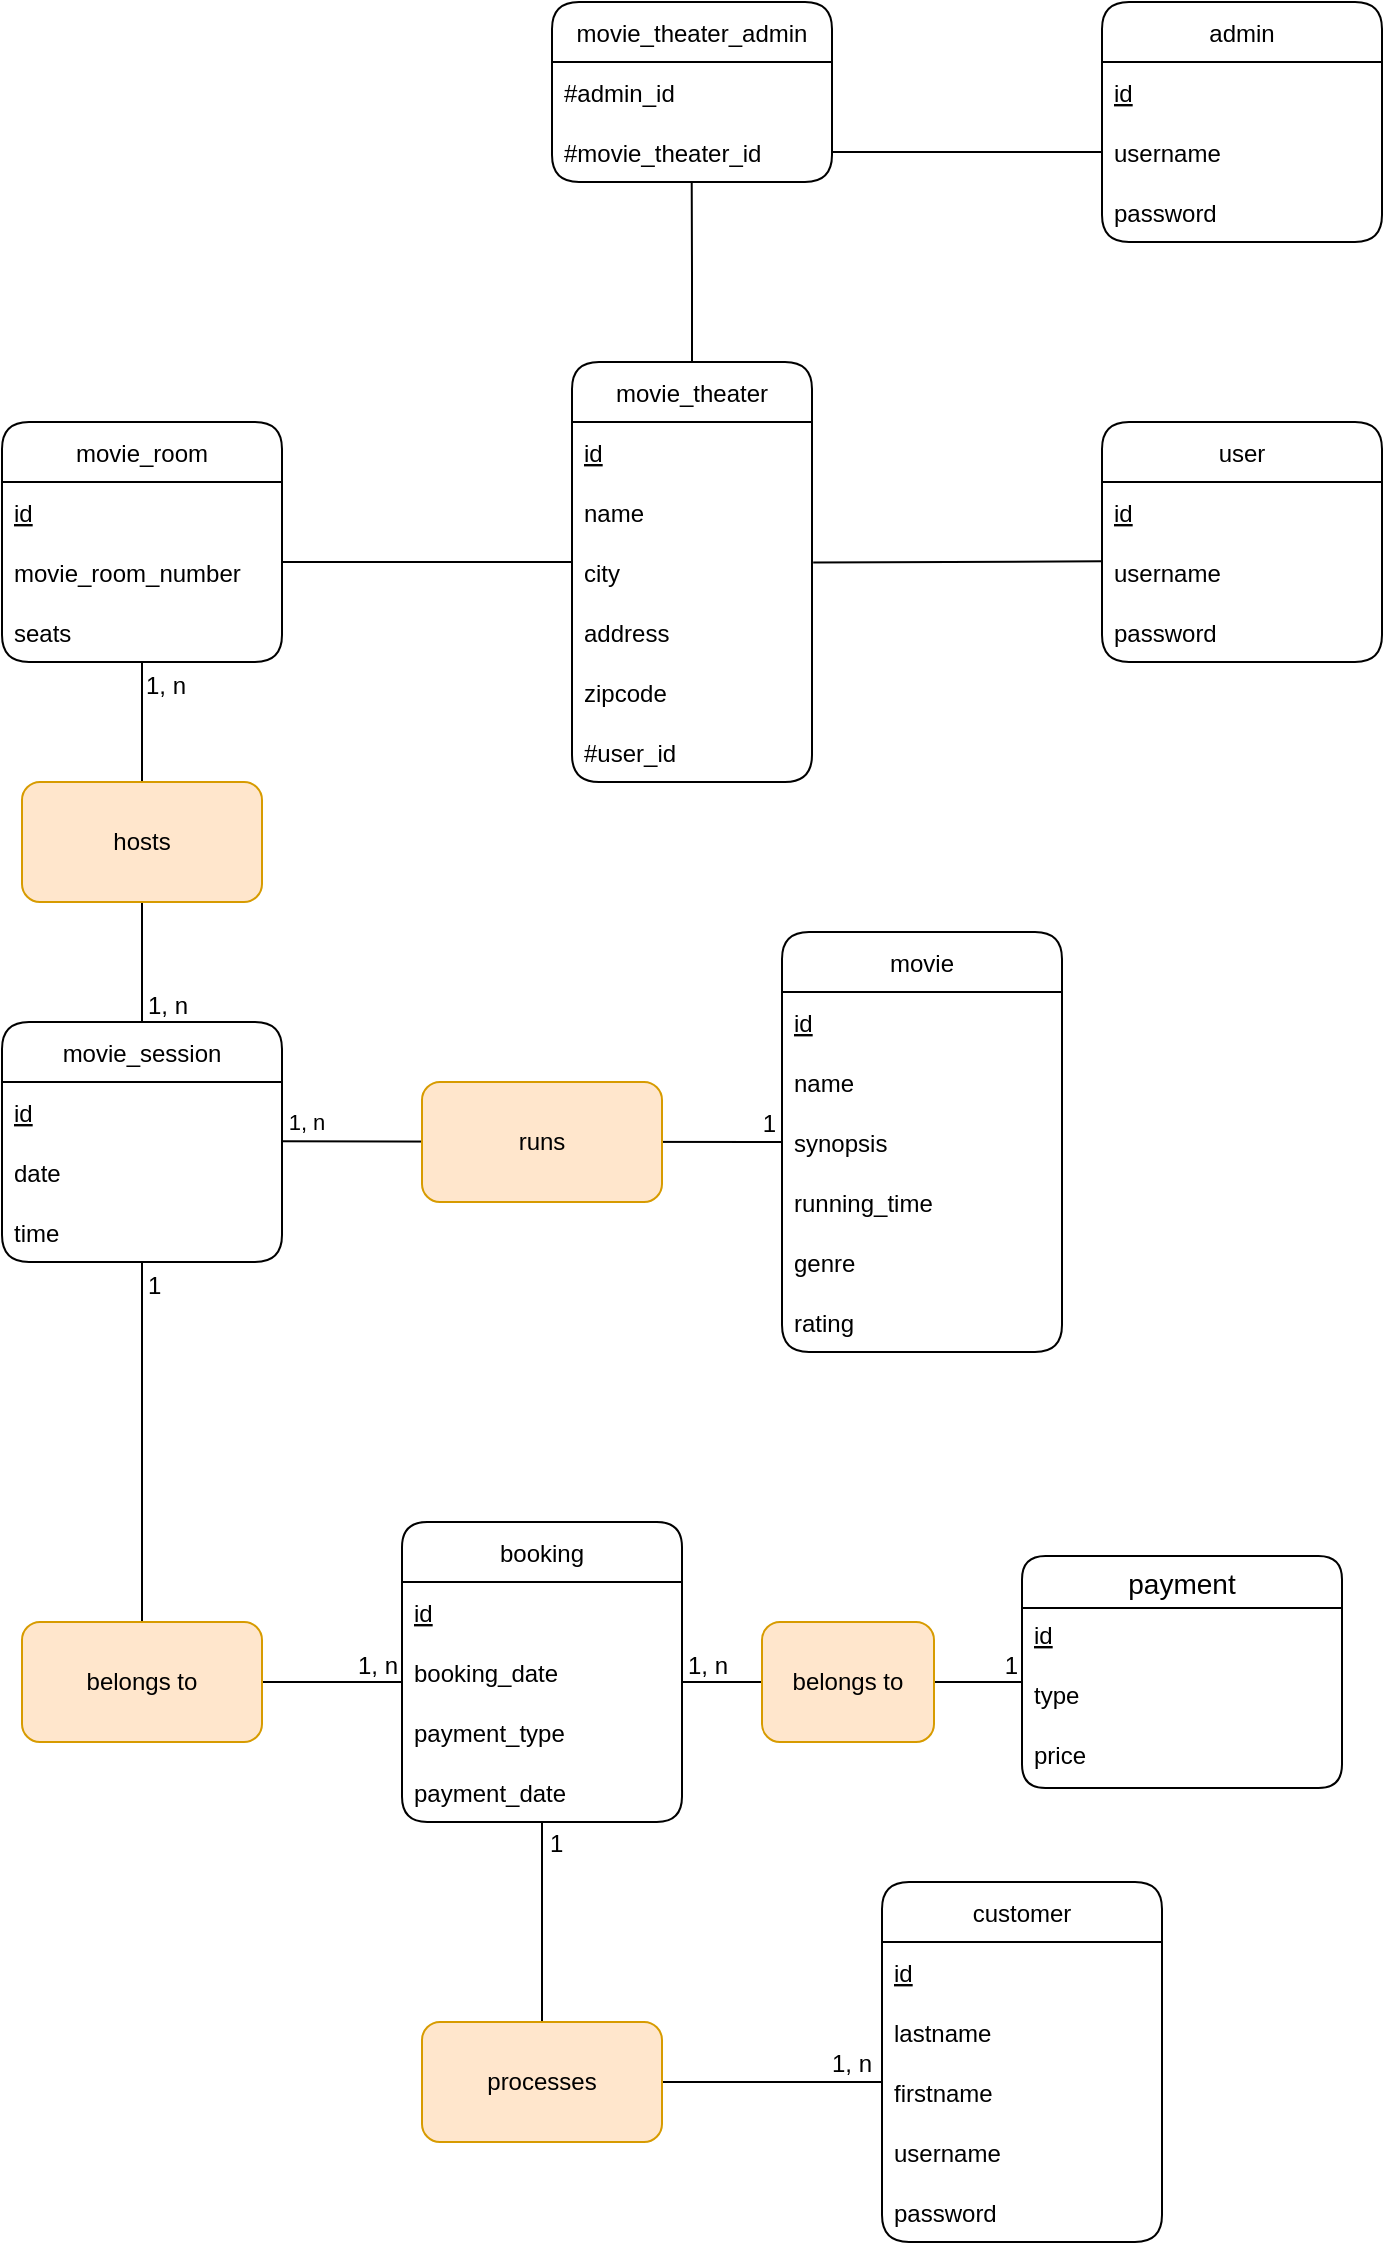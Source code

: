 <mxfile version="20.0.1" type="github">
  <diagram id="1Y-h_gMSpbXjNAjZNNcW" name="Page-1">
    <mxGraphModel dx="1422" dy="762" grid="1" gridSize="10" guides="1" tooltips="1" connect="1" arrows="1" fold="1" page="1" pageScale="1" pageWidth="827" pageHeight="1169" math="0" shadow="0">
      <root>
        <mxCell id="0" />
        <mxCell id="1" parent="0" />
        <mxCell id="8nlPESdQlSbIShFrbJUq-188" style="edgeStyle=orthogonalEdgeStyle;rounded=0;orthogonalLoop=1;jettySize=auto;html=1;exitX=0.5;exitY=0;exitDx=0;exitDy=0;entryX=0.499;entryY=1;entryDx=0;entryDy=0;entryPerimeter=0;endArrow=none;endFill=0;" parent="1" source="LCUx6dB7vMvkdcI-Hgyc-2" target="8nlPESdQlSbIShFrbJUq-186" edge="1">
          <mxGeometry relative="1" as="geometry" />
        </mxCell>
        <mxCell id="LCUx6dB7vMvkdcI-Hgyc-2" value="movie_theater" style="swimlane;fontStyle=0;childLayout=stackLayout;horizontal=1;startSize=30;horizontalStack=0;resizeParent=1;resizeParentMax=0;resizeLast=0;collapsible=1;marginBottom=0;rounded=1;swimlaneLine=1;verticalAlign=middle;" parent="1" vertex="1">
          <mxGeometry x="335" y="220" width="120" height="210" as="geometry" />
        </mxCell>
        <mxCell id="LCUx6dB7vMvkdcI-Hgyc-3" value="id" style="text;strokeColor=none;fillColor=none;align=left;verticalAlign=middle;spacingLeft=4;spacingRight=4;overflow=hidden;points=[[0,0.5],[1,0.5]];portConstraint=eastwest;rotatable=0;fontStyle=4" parent="LCUx6dB7vMvkdcI-Hgyc-2" vertex="1">
          <mxGeometry y="30" width="120" height="30" as="geometry" />
        </mxCell>
        <mxCell id="LCUx6dB7vMvkdcI-Hgyc-4" value="name" style="text;strokeColor=none;fillColor=none;align=left;verticalAlign=middle;spacingLeft=4;spacingRight=4;overflow=hidden;points=[[0,0.5],[1,0.5]];portConstraint=eastwest;rotatable=0;" parent="LCUx6dB7vMvkdcI-Hgyc-2" vertex="1">
          <mxGeometry y="60" width="120" height="30" as="geometry" />
        </mxCell>
        <object label="city" id="LCUx6dB7vMvkdcI-Hgyc-5">
          <mxCell style="text;strokeColor=none;fillColor=none;align=left;verticalAlign=middle;spacingLeft=4;spacingRight=4;overflow=hidden;points=[[0,0.5],[1,0.5]];portConstraint=eastwest;rotatable=0;" parent="LCUx6dB7vMvkdcI-Hgyc-2" vertex="1">
            <mxGeometry y="90" width="120" height="30" as="geometry" />
          </mxCell>
        </object>
        <mxCell id="LCUx6dB7vMvkdcI-Hgyc-9" value="address" style="text;strokeColor=none;fillColor=none;align=left;verticalAlign=middle;spacingLeft=4;spacingRight=4;overflow=hidden;points=[[0,0.5],[1,0.5]];portConstraint=eastwest;rotatable=0;" parent="LCUx6dB7vMvkdcI-Hgyc-2" vertex="1">
          <mxGeometry y="120" width="120" height="30" as="geometry" />
        </mxCell>
        <mxCell id="LCUx6dB7vMvkdcI-Hgyc-8" value="zipcode" style="text;strokeColor=none;fillColor=none;align=left;verticalAlign=middle;spacingLeft=4;spacingRight=4;overflow=hidden;points=[[0,0.5],[1,0.5]];portConstraint=eastwest;rotatable=0;" parent="LCUx6dB7vMvkdcI-Hgyc-2" vertex="1">
          <mxGeometry y="150" width="120" height="30" as="geometry" />
        </mxCell>
        <mxCell id="8nlPESdQlSbIShFrbJUq-192" value="#user_id" style="text;strokeColor=none;fillColor=none;align=left;verticalAlign=middle;spacingLeft=4;spacingRight=4;overflow=hidden;points=[[0,0.5],[1,0.5]];portConstraint=eastwest;rotatable=0;" parent="LCUx6dB7vMvkdcI-Hgyc-2" vertex="1">
          <mxGeometry y="180" width="120" height="30" as="geometry" />
        </mxCell>
        <mxCell id="LCUx6dB7vMvkdcI-Hgyc-10" value="admin" style="swimlane;fontStyle=0;childLayout=stackLayout;horizontal=1;startSize=30;horizontalStack=0;resizeParent=1;resizeParentMax=0;resizeLast=0;collapsible=1;marginBottom=0;rounded=1;" parent="1" vertex="1">
          <mxGeometry x="600" y="40" width="140" height="120" as="geometry" />
        </mxCell>
        <mxCell id="LCUx6dB7vMvkdcI-Hgyc-11" value="id" style="text;strokeColor=none;fillColor=none;align=left;verticalAlign=middle;spacingLeft=4;spacingRight=4;overflow=hidden;points=[[0,0.5],[1,0.5]];portConstraint=eastwest;rotatable=0;rounded=1;fontStyle=4" parent="LCUx6dB7vMvkdcI-Hgyc-10" vertex="1">
          <mxGeometry y="30" width="140" height="30" as="geometry" />
        </mxCell>
        <mxCell id="LCUx6dB7vMvkdcI-Hgyc-12" value="username" style="text;strokeColor=none;fillColor=none;align=left;verticalAlign=middle;spacingLeft=4;spacingRight=4;overflow=hidden;points=[[0,0.5],[1,0.5]];portConstraint=eastwest;rotatable=0;rounded=1;" parent="LCUx6dB7vMvkdcI-Hgyc-10" vertex="1">
          <mxGeometry y="60" width="140" height="30" as="geometry" />
        </mxCell>
        <mxCell id="LCUx6dB7vMvkdcI-Hgyc-13" value="password" style="text;strokeColor=none;fillColor=none;align=left;verticalAlign=middle;spacingLeft=4;spacingRight=4;overflow=hidden;points=[[0,0.5],[1,0.5]];portConstraint=eastwest;rotatable=0;rounded=1;" parent="LCUx6dB7vMvkdcI-Hgyc-10" vertex="1">
          <mxGeometry y="90" width="140" height="30" as="geometry" />
        </mxCell>
        <mxCell id="8nlPESdQlSbIShFrbJUq-23" value="movie_room" style="swimlane;fontStyle=0;childLayout=stackLayout;horizontal=1;startSize=30;horizontalStack=0;resizeParent=1;resizeParentMax=0;resizeLast=0;collapsible=1;marginBottom=0;rounded=1;" parent="1" vertex="1">
          <mxGeometry x="50" y="250" width="140" height="120" as="geometry" />
        </mxCell>
        <mxCell id="8nlPESdQlSbIShFrbJUq-24" value="id" style="text;strokeColor=none;fillColor=none;align=left;verticalAlign=middle;spacingLeft=4;spacingRight=4;overflow=hidden;points=[[0,0.5],[1,0.5]];portConstraint=eastwest;rotatable=0;rounded=1;fontStyle=4" parent="8nlPESdQlSbIShFrbJUq-23" vertex="1">
          <mxGeometry y="30" width="140" height="30" as="geometry" />
        </mxCell>
        <mxCell id="8nlPESdQlSbIShFrbJUq-25" value="movie_room_number" style="text;strokeColor=none;fillColor=none;align=left;verticalAlign=middle;spacingLeft=4;spacingRight=4;overflow=hidden;points=[[0,0.5],[1,0.5]];portConstraint=eastwest;rotatable=0;rounded=1;" parent="8nlPESdQlSbIShFrbJUq-23" vertex="1">
          <mxGeometry y="60" width="140" height="30" as="geometry" />
        </mxCell>
        <mxCell id="8nlPESdQlSbIShFrbJUq-26" value="seats" style="text;strokeColor=none;fillColor=none;align=left;verticalAlign=middle;spacingLeft=4;spacingRight=4;overflow=hidden;points=[[0,0.5],[1,0.5]];portConstraint=eastwest;rotatable=0;rounded=1;" parent="8nlPESdQlSbIShFrbJUq-23" vertex="1">
          <mxGeometry y="90" width="140" height="30" as="geometry" />
        </mxCell>
        <mxCell id="8nlPESdQlSbIShFrbJUq-29" value="" style="endArrow=none;html=1;rounded=0;" parent="1" edge="1">
          <mxGeometry relative="1" as="geometry">
            <mxPoint x="190" y="320" as="sourcePoint" />
            <mxPoint x="335" y="320" as="targetPoint" />
          </mxGeometry>
        </mxCell>
        <mxCell id="8nlPESdQlSbIShFrbJUq-33" value="movie_session" style="swimlane;fontStyle=0;childLayout=stackLayout;horizontal=1;startSize=30;horizontalStack=0;resizeParent=1;resizeParentMax=0;resizeLast=0;collapsible=1;marginBottom=0;rounded=1;" parent="1" vertex="1">
          <mxGeometry x="50" y="550" width="140" height="120" as="geometry" />
        </mxCell>
        <mxCell id="8nlPESdQlSbIShFrbJUq-34" value="id" style="text;strokeColor=none;fillColor=none;align=left;verticalAlign=middle;spacingLeft=4;spacingRight=4;overflow=hidden;points=[[0,0.5],[1,0.5]];portConstraint=eastwest;rotatable=0;rounded=1;fontStyle=4" parent="8nlPESdQlSbIShFrbJUq-33" vertex="1">
          <mxGeometry y="30" width="140" height="30" as="geometry" />
        </mxCell>
        <mxCell id="8nlPESdQlSbIShFrbJUq-35" value="date" style="text;strokeColor=none;fillColor=none;align=left;verticalAlign=middle;spacingLeft=4;spacingRight=4;overflow=hidden;points=[[0,0.5],[1,0.5]];portConstraint=eastwest;rotatable=0;rounded=1;" parent="8nlPESdQlSbIShFrbJUq-33" vertex="1">
          <mxGeometry y="60" width="140" height="30" as="geometry" />
        </mxCell>
        <mxCell id="8nlPESdQlSbIShFrbJUq-36" value="time" style="text;strokeColor=none;fillColor=none;align=left;verticalAlign=middle;spacingLeft=4;spacingRight=4;overflow=hidden;points=[[0,0.5],[1,0.5]];portConstraint=eastwest;rotatable=0;rounded=1;" parent="8nlPESdQlSbIShFrbJUq-33" vertex="1">
          <mxGeometry y="90" width="140" height="30" as="geometry" />
        </mxCell>
        <mxCell id="8nlPESdQlSbIShFrbJUq-38" value="" style="endArrow=none;html=1;rounded=0;entryX=0.5;entryY=0;entryDx=0;entryDy=0;" parent="1" target="8nlPESdQlSbIShFrbJUq-33" edge="1">
          <mxGeometry relative="1" as="geometry">
            <mxPoint x="120" y="370" as="sourcePoint" />
            <mxPoint x="280" y="370" as="targetPoint" />
          </mxGeometry>
        </mxCell>
        <mxCell id="8nlPESdQlSbIShFrbJUq-39" value="1, n" style="resizable=0;html=1;align=left;verticalAlign=bottom;rounded=1;fillColor=#FFF5F5;" parent="8nlPESdQlSbIShFrbJUq-38" connectable="0" vertex="1">
          <mxGeometry x="-1" relative="1" as="geometry">
            <mxPoint y="20" as="offset" />
          </mxGeometry>
        </mxCell>
        <mxCell id="8nlPESdQlSbIShFrbJUq-40" value="1, n" style="resizable=0;html=1;align=right;verticalAlign=bottom;rounded=1;fillColor=#FFF5F5;" parent="8nlPESdQlSbIShFrbJUq-38" connectable="0" vertex="1">
          <mxGeometry x="1" relative="1" as="geometry">
            <mxPoint x="23" as="offset" />
          </mxGeometry>
        </mxCell>
        <mxCell id="8nlPESdQlSbIShFrbJUq-37" value="hosts" style="rounded=1;whiteSpace=wrap;html=1;fillColor=#ffe6cc;strokeColor=#d79b00;" parent="1" vertex="1">
          <mxGeometry x="60" y="430" width="120" height="60" as="geometry" />
        </mxCell>
        <mxCell id="8nlPESdQlSbIShFrbJUq-41" value="movie" style="swimlane;fontStyle=0;childLayout=stackLayout;horizontal=1;startSize=30;horizontalStack=0;resizeParent=1;resizeParentMax=0;resizeLast=0;collapsible=1;marginBottom=0;rounded=1;" parent="1" vertex="1">
          <mxGeometry x="440" y="505" width="140" height="210" as="geometry" />
        </mxCell>
        <mxCell id="8nlPESdQlSbIShFrbJUq-42" value="id" style="text;strokeColor=none;fillColor=none;align=left;verticalAlign=middle;spacingLeft=4;spacingRight=4;overflow=hidden;points=[[0,0.5],[1,0.5]];portConstraint=eastwest;rotatable=0;rounded=1;fontStyle=4" parent="8nlPESdQlSbIShFrbJUq-41" vertex="1">
          <mxGeometry y="30" width="140" height="30" as="geometry" />
        </mxCell>
        <mxCell id="8nlPESdQlSbIShFrbJUq-43" value="name" style="text;strokeColor=none;fillColor=none;align=left;verticalAlign=middle;spacingLeft=4;spacingRight=4;overflow=hidden;points=[[0,0.5],[1,0.5]];portConstraint=eastwest;rotatable=0;rounded=1;" parent="8nlPESdQlSbIShFrbJUq-41" vertex="1">
          <mxGeometry y="60" width="140" height="30" as="geometry" />
        </mxCell>
        <mxCell id="8nlPESdQlSbIShFrbJUq-44" value="synopsis" style="text;strokeColor=none;fillColor=none;align=left;verticalAlign=middle;spacingLeft=4;spacingRight=4;overflow=hidden;points=[[0,0.5],[1,0.5]];portConstraint=eastwest;rotatable=0;rounded=1;" parent="8nlPESdQlSbIShFrbJUq-41" vertex="1">
          <mxGeometry y="90" width="140" height="30" as="geometry" />
        </mxCell>
        <mxCell id="8nlPESdQlSbIShFrbJUq-48" value="running_time" style="text;strokeColor=none;fillColor=none;align=left;verticalAlign=middle;spacingLeft=4;spacingRight=4;overflow=hidden;points=[[0,0.5],[1,0.5]];portConstraint=eastwest;rotatable=0;rounded=1;" parent="8nlPESdQlSbIShFrbJUq-41" vertex="1">
          <mxGeometry y="120" width="140" height="30" as="geometry" />
        </mxCell>
        <mxCell id="8nlPESdQlSbIShFrbJUq-45" value="genre" style="text;strokeColor=none;fillColor=none;align=left;verticalAlign=middle;spacingLeft=4;spacingRight=4;overflow=hidden;points=[[0,0.5],[1,0.5]];portConstraint=eastwest;rotatable=0;rounded=1;" parent="8nlPESdQlSbIShFrbJUq-41" vertex="1">
          <mxGeometry y="150" width="140" height="30" as="geometry" />
        </mxCell>
        <mxCell id="8nlPESdQlSbIShFrbJUq-46" value="rating" style="text;strokeColor=none;fillColor=none;align=left;verticalAlign=middle;spacingLeft=4;spacingRight=4;overflow=hidden;points=[[0,0.5],[1,0.5]];portConstraint=eastwest;rotatable=0;rounded=1;" parent="8nlPESdQlSbIShFrbJUq-41" vertex="1">
          <mxGeometry y="180" width="140" height="30" as="geometry" />
        </mxCell>
        <mxCell id="8nlPESdQlSbIShFrbJUq-50" value="" style="endArrow=none;html=1;rounded=0;entryX=0;entryY=0.5;entryDx=0;entryDy=0;" parent="1" target="8nlPESdQlSbIShFrbJUq-44" edge="1">
          <mxGeometry relative="1" as="geometry">
            <mxPoint x="190" y="609.66" as="sourcePoint" />
            <mxPoint x="350" y="609.66" as="targetPoint" />
          </mxGeometry>
        </mxCell>
        <mxCell id="8nlPESdQlSbIShFrbJUq-52" value="1" style="resizable=0;html=1;align=right;verticalAlign=bottom;rounded=1;fillColor=#FFF5F5;" parent="8nlPESdQlSbIShFrbJUq-50" connectable="0" vertex="1">
          <mxGeometry x="1" relative="1" as="geometry">
            <mxPoint x="-2" as="offset" />
          </mxGeometry>
        </mxCell>
        <mxCell id="8nlPESdQlSbIShFrbJUq-54" value="&lt;span style=&quot;color: rgba(0, 0, 0, 0); font-family: monospace; font-size: 0px; text-align: start; background-color: rgb(248, 249, 250);&quot;&gt;%3CmxGraphModel%3E%3Croot%3E%3CmxCell%20id%3D%220%22%2F%3E%3CmxCell%20id%3D%221%22%20parent%3D%220%22%2F%3E%3CmxCell%20id%3D%222%22%20value%3D%221%2C%20n%22%20style%3D%22resizable%3D0%3Bhtml%3D1%3Balign%3Dright%3BverticalAlign%3Dbottom%3Brounded%3D1%3BfillColor%3D%23FFF5F5%3B%22%20connectable%3D%220%22%20vertex%3D%221%22%20parent%3D%221%22%3E%3CmxGeometry%20x%3D%22438.345%22%20y%3D%22610.0%22%20as%3D%22geometry%22%2F%3E%3C%2FmxCell%3E%3C%2Froot%3E%3C%2FmxGraphModel%3E&lt;/span&gt;" style="edgeLabel;html=1;align=center;verticalAlign=middle;resizable=0;points=[];" parent="8nlPESdQlSbIShFrbJUq-50" vertex="1" connectable="0">
          <mxGeometry x="-0.9" y="1" relative="1" as="geometry">
            <mxPoint as="offset" />
          </mxGeometry>
        </mxCell>
        <mxCell id="8nlPESdQlSbIShFrbJUq-55" value="1, n" style="edgeLabel;html=1;align=center;verticalAlign=middle;resizable=0;points=[];labelBackgroundColor=none;" parent="8nlPESdQlSbIShFrbJUq-50" vertex="1" connectable="0">
          <mxGeometry x="-0.895" y="1" relative="1" as="geometry">
            <mxPoint x="-1" y="-9" as="offset" />
          </mxGeometry>
        </mxCell>
        <mxCell id="8nlPESdQlSbIShFrbJUq-53" value="runs" style="rounded=1;whiteSpace=wrap;html=1;fillColor=#ffe6cc;strokeColor=#d79b00;" parent="1" vertex="1">
          <mxGeometry x="260" y="580" width="120" height="60" as="geometry" />
        </mxCell>
        <mxCell id="8nlPESdQlSbIShFrbJUq-56" value="booking" style="swimlane;fontStyle=0;childLayout=stackLayout;horizontal=1;startSize=30;horizontalStack=0;resizeParent=1;resizeParentMax=0;resizeLast=0;collapsible=1;marginBottom=0;rounded=1;arcSize=14;" parent="1" vertex="1">
          <mxGeometry x="250" y="800" width="140" height="150" as="geometry" />
        </mxCell>
        <mxCell id="8nlPESdQlSbIShFrbJUq-57" value="id" style="text;strokeColor=none;fillColor=none;align=left;verticalAlign=middle;spacingLeft=4;spacingRight=4;overflow=hidden;points=[[0,0.5],[1,0.5]];portConstraint=eastwest;rotatable=0;rounded=1;fontStyle=4" parent="8nlPESdQlSbIShFrbJUq-56" vertex="1">
          <mxGeometry y="30" width="140" height="30" as="geometry" />
        </mxCell>
        <mxCell id="8nlPESdQlSbIShFrbJUq-58" value="booking_date" style="text;strokeColor=none;fillColor=none;align=left;verticalAlign=middle;spacingLeft=4;spacingRight=4;overflow=hidden;points=[[0,0.5],[1,0.5]];portConstraint=eastwest;rotatable=0;rounded=1;" parent="8nlPESdQlSbIShFrbJUq-56" vertex="1">
          <mxGeometry y="60" width="140" height="30" as="geometry" />
        </mxCell>
        <mxCell id="8nlPESdQlSbIShFrbJUq-59" value="payment_type" style="text;strokeColor=none;fillColor=none;align=left;verticalAlign=middle;spacingLeft=4;spacingRight=4;overflow=hidden;points=[[0,0.5],[1,0.5]];portConstraint=eastwest;rotatable=0;rounded=1;" parent="8nlPESdQlSbIShFrbJUq-56" vertex="1">
          <mxGeometry y="90" width="140" height="30" as="geometry" />
        </mxCell>
        <mxCell id="8nlPESdQlSbIShFrbJUq-60" value="payment_date" style="text;strokeColor=none;fillColor=none;align=left;verticalAlign=middle;spacingLeft=4;spacingRight=4;overflow=hidden;points=[[0,0.5],[1,0.5]];portConstraint=eastwest;rotatable=0;rounded=1;" parent="8nlPESdQlSbIShFrbJUq-56" vertex="1">
          <mxGeometry y="120" width="140" height="30" as="geometry" />
        </mxCell>
        <mxCell id="8nlPESdQlSbIShFrbJUq-62" value="" style="endArrow=none;html=1;rounded=0;" parent="1" edge="1">
          <mxGeometry relative="1" as="geometry">
            <mxPoint x="120" y="670" as="sourcePoint" />
            <mxPoint x="120" y="880" as="targetPoint" />
          </mxGeometry>
        </mxCell>
        <mxCell id="8nlPESdQlSbIShFrbJUq-63" value="1" style="resizable=0;html=1;align=left;verticalAlign=bottom;rounded=1;labelBackgroundColor=none;fillColor=#FFF5F5;" parent="8nlPESdQlSbIShFrbJUq-62" connectable="0" vertex="1">
          <mxGeometry x="-1" relative="1" as="geometry">
            <mxPoint x="1" y="20" as="offset" />
          </mxGeometry>
        </mxCell>
        <mxCell id="8nlPESdQlSbIShFrbJUq-64" value="1, n" style="resizable=0;html=1;align=right;verticalAlign=bottom;rounded=1;labelBackgroundColor=none;fillColor=#FFF5F5;" parent="8nlPESdQlSbIShFrbJUq-62" connectable="0" vertex="1">
          <mxGeometry x="1" relative="1" as="geometry">
            <mxPoint x="128" as="offset" />
          </mxGeometry>
        </mxCell>
        <mxCell id="8nlPESdQlSbIShFrbJUq-65" value="" style="endArrow=none;html=1;rounded=0;" parent="1" edge="1">
          <mxGeometry relative="1" as="geometry">
            <mxPoint x="120" y="880" as="sourcePoint" />
            <mxPoint x="250" y="880" as="targetPoint" />
          </mxGeometry>
        </mxCell>
        <mxCell id="8nlPESdQlSbIShFrbJUq-66" value="customer" style="swimlane;fontStyle=0;childLayout=stackLayout;horizontal=1;startSize=30;horizontalStack=0;resizeParent=1;resizeParentMax=0;resizeLast=0;collapsible=1;marginBottom=0;rounded=1;labelBackgroundColor=none;" parent="1" vertex="1">
          <mxGeometry x="490" y="980" width="140" height="180" as="geometry" />
        </mxCell>
        <mxCell id="8nlPESdQlSbIShFrbJUq-67" value="id" style="text;strokeColor=none;fillColor=none;align=left;verticalAlign=middle;spacingLeft=4;spacingRight=4;overflow=hidden;points=[[0,0.5],[1,0.5]];portConstraint=eastwest;rotatable=0;rounded=1;labelBackgroundColor=none;fontStyle=4" parent="8nlPESdQlSbIShFrbJUq-66" vertex="1">
          <mxGeometry y="30" width="140" height="30" as="geometry" />
        </mxCell>
        <mxCell id="8nlPESdQlSbIShFrbJUq-68" value="lastname" style="text;strokeColor=none;fillColor=none;align=left;verticalAlign=middle;spacingLeft=4;spacingRight=4;overflow=hidden;points=[[0,0.5],[1,0.5]];portConstraint=eastwest;rotatable=0;rounded=1;labelBackgroundColor=none;" parent="8nlPESdQlSbIShFrbJUq-66" vertex="1">
          <mxGeometry y="60" width="140" height="30" as="geometry" />
        </mxCell>
        <mxCell id="8nlPESdQlSbIShFrbJUq-69" value="firstname" style="text;strokeColor=none;fillColor=none;align=left;verticalAlign=middle;spacingLeft=4;spacingRight=4;overflow=hidden;points=[[0,0.5],[1,0.5]];portConstraint=eastwest;rotatable=0;rounded=1;labelBackgroundColor=none;" parent="8nlPESdQlSbIShFrbJUq-66" vertex="1">
          <mxGeometry y="90" width="140" height="30" as="geometry" />
        </mxCell>
        <mxCell id="8nlPESdQlSbIShFrbJUq-70" value="username" style="text;strokeColor=none;fillColor=none;align=left;verticalAlign=middle;spacingLeft=4;spacingRight=4;overflow=hidden;points=[[0,0.5],[1,0.5]];portConstraint=eastwest;rotatable=0;rounded=1;labelBackgroundColor=none;" parent="8nlPESdQlSbIShFrbJUq-66" vertex="1">
          <mxGeometry y="120" width="140" height="30" as="geometry" />
        </mxCell>
        <mxCell id="8nlPESdQlSbIShFrbJUq-71" value="password" style="text;strokeColor=none;fillColor=none;align=left;verticalAlign=middle;spacingLeft=4;spacingRight=4;overflow=hidden;points=[[0,0.5],[1,0.5]];portConstraint=eastwest;rotatable=0;rounded=1;labelBackgroundColor=none;" parent="8nlPESdQlSbIShFrbJUq-66" vertex="1">
          <mxGeometry y="150" width="140" height="30" as="geometry" />
        </mxCell>
        <mxCell id="8nlPESdQlSbIShFrbJUq-76" value="" style="endArrow=none;html=1;rounded=0;entryX=0;entryY=0.333;entryDx=0;entryDy=0;entryPerimeter=0;" parent="1" target="8nlPESdQlSbIShFrbJUq-69" edge="1">
          <mxGeometry relative="1" as="geometry">
            <mxPoint x="320" y="950" as="sourcePoint" />
            <mxPoint x="480" y="950" as="targetPoint" />
            <Array as="points">
              <mxPoint x="320" y="1080" />
            </Array>
          </mxGeometry>
        </mxCell>
        <mxCell id="8nlPESdQlSbIShFrbJUq-77" value="1" style="resizable=0;html=1;align=left;verticalAlign=bottom;rounded=1;labelBackgroundColor=none;fillColor=#FFF5F5;" parent="8nlPESdQlSbIShFrbJUq-76" connectable="0" vertex="1">
          <mxGeometry x="-1" relative="1" as="geometry">
            <mxPoint x="2" y="19" as="offset" />
          </mxGeometry>
        </mxCell>
        <mxCell id="8nlPESdQlSbIShFrbJUq-78" value="1, n" style="resizable=0;html=1;align=right;verticalAlign=bottom;rounded=1;labelBackgroundColor=none;fillColor=#FFF5F5;" parent="8nlPESdQlSbIShFrbJUq-76" connectable="0" vertex="1">
          <mxGeometry x="1" relative="1" as="geometry">
            <mxPoint x="-4" as="offset" />
          </mxGeometry>
        </mxCell>
        <mxCell id="8nlPESdQlSbIShFrbJUq-79" value="payment" style="swimlane;fontStyle=0;childLayout=stackLayout;horizontal=1;startSize=26;horizontalStack=0;resizeParent=1;resizeParentMax=0;resizeLast=0;collapsible=1;marginBottom=0;align=center;fontSize=14;rounded=1;labelBackgroundColor=none;" parent="1" vertex="1">
          <mxGeometry x="560" y="817" width="160" height="116" as="geometry" />
        </mxCell>
        <mxCell id="8nlPESdQlSbIShFrbJUq-80" value="id" style="text;strokeColor=none;fillColor=none;spacingLeft=4;spacingRight=4;overflow=hidden;rotatable=0;points=[[0,0.5],[1,0.5]];portConstraint=eastwest;fontSize=12;rounded=1;labelBackgroundColor=none;fontStyle=4" parent="8nlPESdQlSbIShFrbJUq-79" vertex="1">
          <mxGeometry y="26" width="160" height="30" as="geometry" />
        </mxCell>
        <mxCell id="8nlPESdQlSbIShFrbJUq-81" value="type" style="text;strokeColor=none;fillColor=none;spacingLeft=4;spacingRight=4;overflow=hidden;rotatable=0;points=[[0,0.5],[1,0.5]];portConstraint=eastwest;fontSize=12;rounded=1;labelBackgroundColor=none;" parent="8nlPESdQlSbIShFrbJUq-79" vertex="1">
          <mxGeometry y="56" width="160" height="30" as="geometry" />
        </mxCell>
        <mxCell id="8nlPESdQlSbIShFrbJUq-82" value="price" style="text;strokeColor=none;fillColor=none;spacingLeft=4;spacingRight=4;overflow=hidden;rotatable=0;points=[[0,0.5],[1,0.5]];portConstraint=eastwest;fontSize=12;rounded=1;labelBackgroundColor=none;" parent="8nlPESdQlSbIShFrbJUq-79" vertex="1">
          <mxGeometry y="86" width="160" height="30" as="geometry" />
        </mxCell>
        <mxCell id="8nlPESdQlSbIShFrbJUq-83" value="" style="endArrow=none;html=1;rounded=0;" parent="1" edge="1">
          <mxGeometry relative="1" as="geometry">
            <mxPoint x="390" y="880" as="sourcePoint" />
            <mxPoint x="560" y="880" as="targetPoint" />
          </mxGeometry>
        </mxCell>
        <mxCell id="8nlPESdQlSbIShFrbJUq-84" value="1, n" style="resizable=0;html=1;align=left;verticalAlign=bottom;rounded=1;labelBackgroundColor=none;fillColor=#FFF5F5;" parent="8nlPESdQlSbIShFrbJUq-83" connectable="0" vertex="1">
          <mxGeometry x="-1" relative="1" as="geometry">
            <mxPoint x="1" as="offset" />
          </mxGeometry>
        </mxCell>
        <mxCell id="8nlPESdQlSbIShFrbJUq-85" value="1" style="resizable=0;html=1;align=right;verticalAlign=bottom;rounded=1;labelBackgroundColor=none;fillColor=#FFF5F5;" parent="8nlPESdQlSbIShFrbJUq-83" connectable="0" vertex="1">
          <mxGeometry x="1" relative="1" as="geometry">
            <mxPoint x="-2" as="offset" />
          </mxGeometry>
        </mxCell>
        <mxCell id="8nlPESdQlSbIShFrbJUq-87" value="belongs to" style="rounded=1;whiteSpace=wrap;html=1;labelBackgroundColor=none;fillColor=#ffe6cc;strokeColor=#d79b00;" parent="1" vertex="1">
          <mxGeometry x="430" y="850" width="86" height="60" as="geometry" />
        </mxCell>
        <mxCell id="8nlPESdQlSbIShFrbJUq-88" value="processes" style="rounded=1;whiteSpace=wrap;html=1;labelBackgroundColor=none;fillColor=#ffe6cc;strokeColor=#d79b00;" parent="1" vertex="1">
          <mxGeometry x="260" y="1050" width="120" height="60" as="geometry" />
        </mxCell>
        <mxCell id="8nlPESdQlSbIShFrbJUq-92" value="belongs to" style="rounded=1;whiteSpace=wrap;html=1;labelBackgroundColor=none;fillColor=#ffe6cc;strokeColor=#d79b00;" parent="1" vertex="1">
          <mxGeometry x="60" y="850" width="120" height="60" as="geometry" />
        </mxCell>
        <mxCell id="8nlPESdQlSbIShFrbJUq-93" value="user" style="swimlane;fontStyle=0;childLayout=stackLayout;horizontal=1;startSize=30;horizontalStack=0;resizeParent=1;resizeParentMax=0;resizeLast=0;collapsible=1;marginBottom=0;rounded=1;labelBackgroundColor=none;" parent="1" vertex="1">
          <mxGeometry x="600" y="250" width="140" height="120" as="geometry" />
        </mxCell>
        <mxCell id="8nlPESdQlSbIShFrbJUq-94" value="id" style="text;strokeColor=none;fillColor=none;align=left;verticalAlign=middle;spacingLeft=4;spacingRight=4;overflow=hidden;points=[[0,0.5],[1,0.5]];portConstraint=eastwest;rotatable=0;rounded=1;labelBackgroundColor=none;fontStyle=4" parent="8nlPESdQlSbIShFrbJUq-93" vertex="1">
          <mxGeometry y="30" width="140" height="30" as="geometry" />
        </mxCell>
        <mxCell id="8nlPESdQlSbIShFrbJUq-95" value="username" style="text;strokeColor=none;fillColor=none;align=left;verticalAlign=middle;spacingLeft=4;spacingRight=4;overflow=hidden;points=[[0,0.5],[1,0.5]];portConstraint=eastwest;rotatable=0;rounded=1;labelBackgroundColor=none;" parent="8nlPESdQlSbIShFrbJUq-93" vertex="1">
          <mxGeometry y="60" width="140" height="30" as="geometry" />
        </mxCell>
        <mxCell id="8nlPESdQlSbIShFrbJUq-96" value="password" style="text;strokeColor=none;fillColor=none;align=left;verticalAlign=middle;spacingLeft=4;spacingRight=4;overflow=hidden;points=[[0,0.5],[1,0.5]];portConstraint=eastwest;rotatable=0;rounded=1;labelBackgroundColor=none;" parent="8nlPESdQlSbIShFrbJUq-93" vertex="1">
          <mxGeometry y="90" width="140" height="30" as="geometry" />
        </mxCell>
        <mxCell id="8nlPESdQlSbIShFrbJUq-97" value="" style="endArrow=none;html=1;rounded=0;exitX=1.005;exitY=0.34;exitDx=0;exitDy=0;exitPerimeter=0;" parent="1" source="LCUx6dB7vMvkdcI-Hgyc-5" edge="1">
          <mxGeometry relative="1" as="geometry">
            <mxPoint x="460" y="320" as="sourcePoint" />
            <mxPoint x="600" y="319.66" as="targetPoint" />
          </mxGeometry>
        </mxCell>
        <mxCell id="8nlPESdQlSbIShFrbJUq-182" value="movie_theater_admin" style="swimlane;fontStyle=0;childLayout=stackLayout;horizontal=1;startSize=30;horizontalStack=0;resizeParent=1;resizeParentMax=0;resizeLast=0;collapsible=1;marginBottom=0;rounded=1;labelBackgroundColor=none;" parent="1" vertex="1">
          <mxGeometry x="325" y="40" width="140" height="90" as="geometry" />
        </mxCell>
        <mxCell id="8nlPESdQlSbIShFrbJUq-184" value="#admin_id" style="text;strokeColor=none;fillColor=none;align=left;verticalAlign=middle;spacingLeft=4;spacingRight=4;overflow=hidden;points=[[0,0.5],[1,0.5]];portConstraint=eastwest;rotatable=0;rounded=1;labelBackgroundColor=none;" parent="8nlPESdQlSbIShFrbJUq-182" vertex="1">
          <mxGeometry y="30" width="140" height="30" as="geometry" />
        </mxCell>
        <mxCell id="8nlPESdQlSbIShFrbJUq-186" value="#movie_theater_id" style="text;strokeColor=none;fillColor=none;align=left;verticalAlign=middle;spacingLeft=4;spacingRight=4;overflow=hidden;points=[[0,0.5],[1,0.5]];portConstraint=eastwest;rotatable=0;rounded=1;labelBackgroundColor=none;" parent="8nlPESdQlSbIShFrbJUq-182" vertex="1">
          <mxGeometry y="60" width="140" height="30" as="geometry" />
        </mxCell>
        <mxCell id="8nlPESdQlSbIShFrbJUq-187" style="edgeStyle=orthogonalEdgeStyle;rounded=0;orthogonalLoop=1;jettySize=auto;html=1;exitX=1;exitY=0.5;exitDx=0;exitDy=0;entryX=0;entryY=0.5;entryDx=0;entryDy=0;endArrow=none;endFill=0;" parent="1" source="8nlPESdQlSbIShFrbJUq-186" target="LCUx6dB7vMvkdcI-Hgyc-12" edge="1">
          <mxGeometry relative="1" as="geometry" />
        </mxCell>
      </root>
    </mxGraphModel>
  </diagram>
</mxfile>
